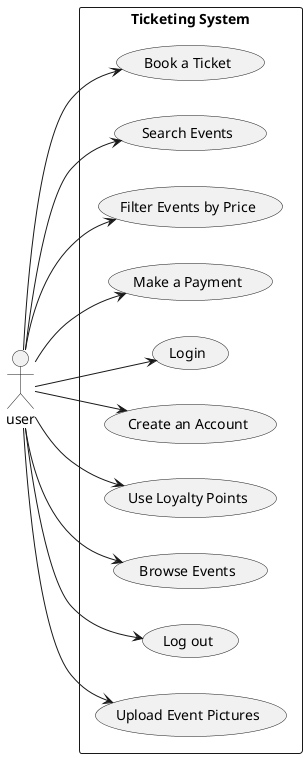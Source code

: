 @startuml use-case
left to right direction
actor user


rectangle "Ticketing System"{
    usecase "Book a Ticket" as UC1
    usecase "Search Events" as UC2
    usecase "Filter Events by Price" as UC3
    usecase "Make a Payment" as UC4
    usecase "Login" as UC5
    usecase "Create an Account" as UC6
    usecase "Use Loyalty Points" as UC7
    usecase "Browse Events" as UC9
    usecase "Log out" as UC13
    usecase "Upload Event Pictures" as UC14




user -->UC1
user -->UC2
user -->UC3
user -->UC4
user -->UC5
user -->UC6
user -->UC7
user -->UC9
user -->UC13
user -->UC14



}
@enduml